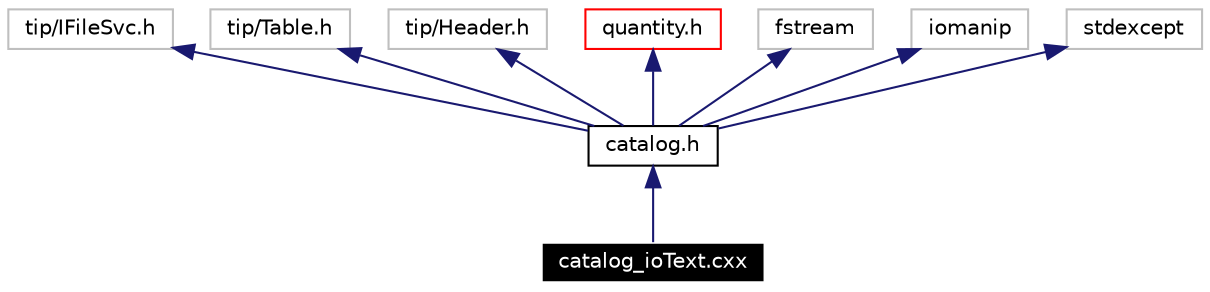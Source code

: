 digraph G
{
  edge [fontname="Helvetica",fontsize=10,labelfontname="Helvetica",labelfontsize=10];
  node [fontname="Helvetica",fontsize=10,shape=record];
  Node49 [label="catalog_ioText.cxx",height=0.2,width=0.4,color="white", fillcolor="black", style="filled" fontcolor="white"];
  Node50 -> Node49 [dir=back,color="midnightblue",fontsize=10,style="solid",fontname="Helvetica"];
  Node50 [label="catalog.h",height=0.2,width=0.4,color="black",URL="$catalog_8h.html"];
  Node51 -> Node50 [dir=back,color="midnightblue",fontsize=10,style="solid",fontname="Helvetica"];
  Node51 [label="tip/IFileSvc.h",height=0.2,width=0.4,color="grey75"];
  Node52 -> Node50 [dir=back,color="midnightblue",fontsize=10,style="solid",fontname="Helvetica"];
  Node52 [label="tip/Table.h",height=0.2,width=0.4,color="grey75"];
  Node53 -> Node50 [dir=back,color="midnightblue",fontsize=10,style="solid",fontname="Helvetica"];
  Node53 [label="tip/Header.h",height=0.2,width=0.4,color="grey75"];
  Node54 -> Node50 [dir=back,color="midnightblue",fontsize=10,style="solid",fontname="Helvetica"];
  Node54 [label="quantity.h",height=0.2,width=0.4,color="red",URL="$quantity_8h.html"];
  Node60 -> Node50 [dir=back,color="midnightblue",fontsize=10,style="solid",fontname="Helvetica"];
  Node60 [label="fstream",height=0.2,width=0.4,color="grey75"];
  Node61 -> Node50 [dir=back,color="midnightblue",fontsize=10,style="solid",fontname="Helvetica"];
  Node61 [label="iomanip",height=0.2,width=0.4,color="grey75"];
  Node62 -> Node50 [dir=back,color="midnightblue",fontsize=10,style="solid",fontname="Helvetica"];
  Node62 [label="stdexcept",height=0.2,width=0.4,color="grey75"];
}
